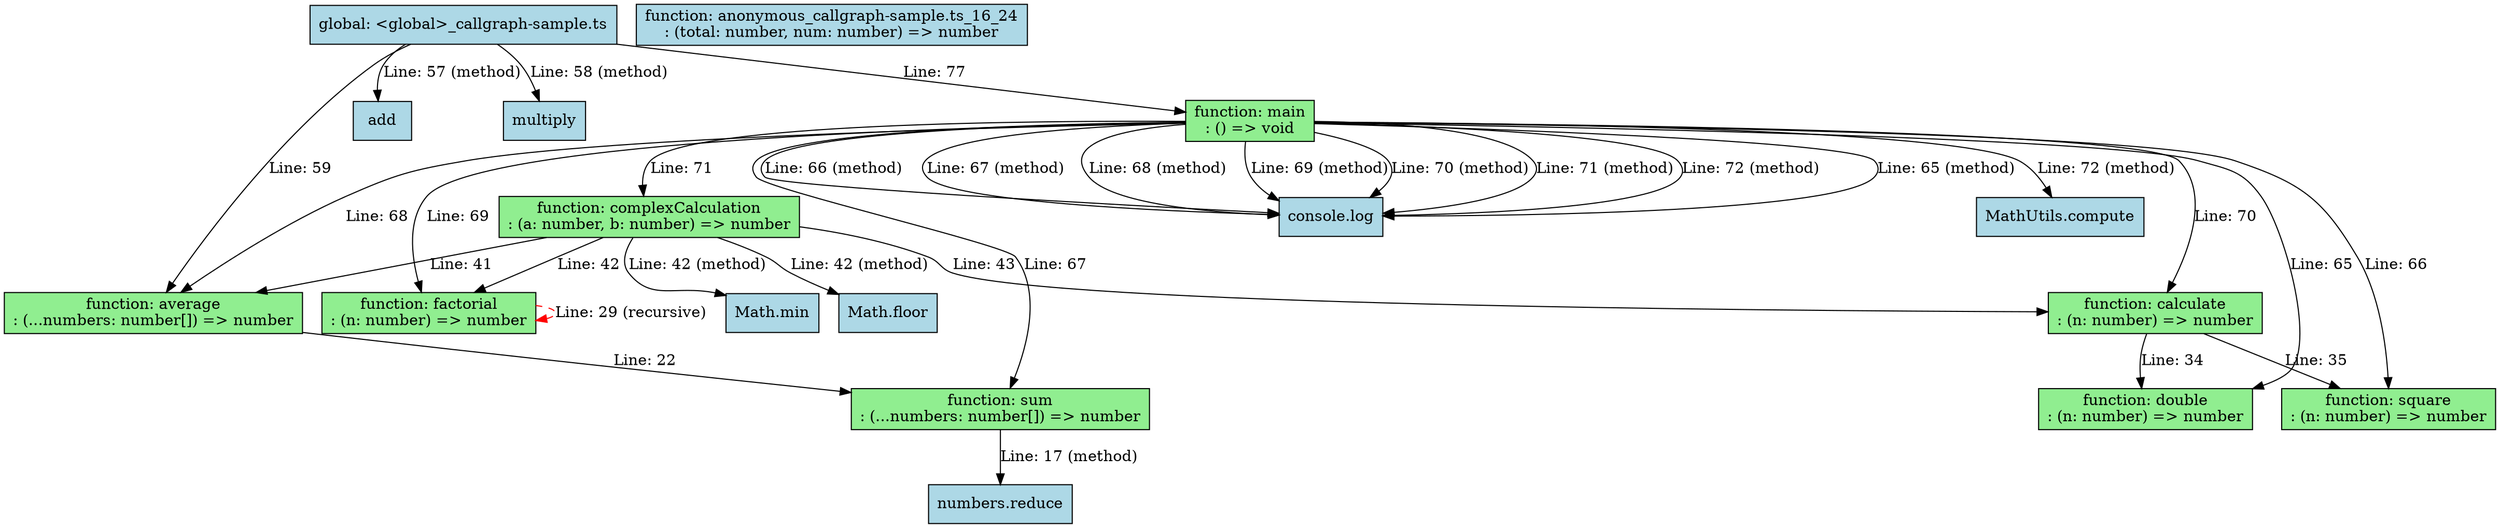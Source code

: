 digraph CallGraph {
  node [shape=box, style=filled, fillcolor=lightblue];
  "<global>_callgraph-sample.ts" [label="global: <global>_callgraph-sample.ts"];
  "double" [label="function: double\n: (n: number) => number", fillcolor=lightgreen];
  "square" [label="function: square\n: (n: number) => number", fillcolor=lightgreen];
  "sum" [label="function: sum\n: (...numbers: number[]) => number", fillcolor=lightgreen];
  "numbers.reduce" [label="numbers.reduce"];
  "anonymous_callgraph-sample.ts_16_24" [label="function: anonymous_callgraph-sample.ts_16_24\n: (total: number, num: number) => number"];
  "average" [label="function: average\n: (...numbers: number[]) => number", fillcolor=lightgreen];
  "factorial" [label="function: factorial\n: (n: number) => number", fillcolor=lightgreen];
  "calculate" [label="function: calculate\n: (n: number) => number", fillcolor=lightgreen];
  "complexCalculation" [label="function: complexCalculation\n: (a: number, b: number) => number", fillcolor=lightgreen];
  "Math.min" [label="Math.min"];
  "Math.floor" [label="Math.floor"];
  "add" [label="add"];
  "multiply" [label="multiply"];
  "main" [label="function: main\n: () => void", fillcolor=lightgreen];
  "console.log" [label="console.log"];
  "MathUtils.compute" [label="MathUtils.compute"];
  "sum" -> "numbers.reduce" [label="Line: 17 (method)"];
  "average" -> "sum" [label="Line: 22"];
  "factorial" -> "factorial" [label="Line: 29 (recursive)", color=red, style=dashed];
  "calculate" -> "double" [label="Line: 34"];
  "calculate" -> "square" [label="Line: 35"];
  "complexCalculation" -> "average" [label="Line: 41"];
  "complexCalculation" -> "factorial" [label="Line: 42"];
  "complexCalculation" -> "Math.min" [label="Line: 42 (method)"];
  "complexCalculation" -> "Math.floor" [label="Line: 42 (method)"];
  "complexCalculation" -> "calculate" [label="Line: 43"];
  "<global>_callgraph-sample.ts" -> "add" [label="Line: 57 (method)"];
  "<global>_callgraph-sample.ts" -> "multiply" [label="Line: 58 (method)"];
  "<global>_callgraph-sample.ts" -> "average" [label="Line: 59"];
  "main" -> "console.log" [label="Line: 65 (method)"];
  "main" -> "double" [label="Line: 65"];
  "main" -> "console.log" [label="Line: 66 (method)"];
  "main" -> "square" [label="Line: 66"];
  "main" -> "console.log" [label="Line: 67 (method)"];
  "main" -> "sum" [label="Line: 67"];
  "main" -> "console.log" [label="Line: 68 (method)"];
  "main" -> "average" [label="Line: 68"];
  "main" -> "console.log" [label="Line: 69 (method)"];
  "main" -> "factorial" [label="Line: 69"];
  "main" -> "console.log" [label="Line: 70 (method)"];
  "main" -> "calculate" [label="Line: 70"];
  "main" -> "console.log" [label="Line: 71 (method)"];
  "main" -> "complexCalculation" [label="Line: 71"];
  "main" -> "console.log" [label="Line: 72 (method)"];
  "main" -> "MathUtils.compute" [label="Line: 72 (method)"];
  "<global>_callgraph-sample.ts" -> "main" [label="Line: 77"];
}
